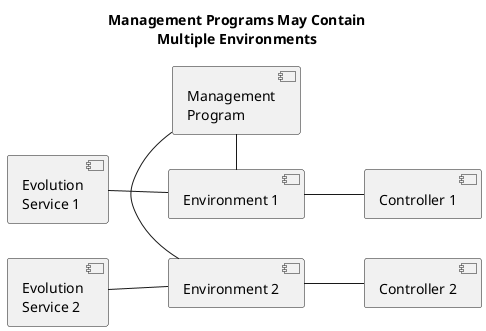 @startuml
left to right direction

title Management Programs May Contain\nMultiple Environments

[Management\nProgram] as mgmt
[Evolution\nService 1] as evo1
[Evolution\nService 2] as evo2
[Environment 1] as env1
[Environment 2] as env2
[Controller 1] as ctrl1
[Controller 2] as ctrl2

mgmt - env1
mgmt - env2
evo1 -- env1
evo2 -- env2
env1 -- ctrl1
env2 -- ctrl2

@enduml